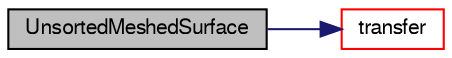 digraph "UnsortedMeshedSurface"
{
  bgcolor="transparent";
  edge [fontname="FreeSans",fontsize="10",labelfontname="FreeSans",labelfontsize="10"];
  node [fontname="FreeSans",fontsize="10",shape=record];
  rankdir="LR";
  Node344 [label="UnsortedMeshedSurface",height=0.2,width=0.4,color="black", fillcolor="grey75", style="filled", fontcolor="black"];
  Node344 -> Node345 [color="midnightblue",fontsize="10",style="solid",fontname="FreeSans"];
  Node345 [label="transfer",height=0.2,width=0.4,color="red",URL="$a29574.html#a6df38f92358a4c8ec775d27efb154326",tooltip="Transfer the contents of the argument and annul the argument. "];
}
